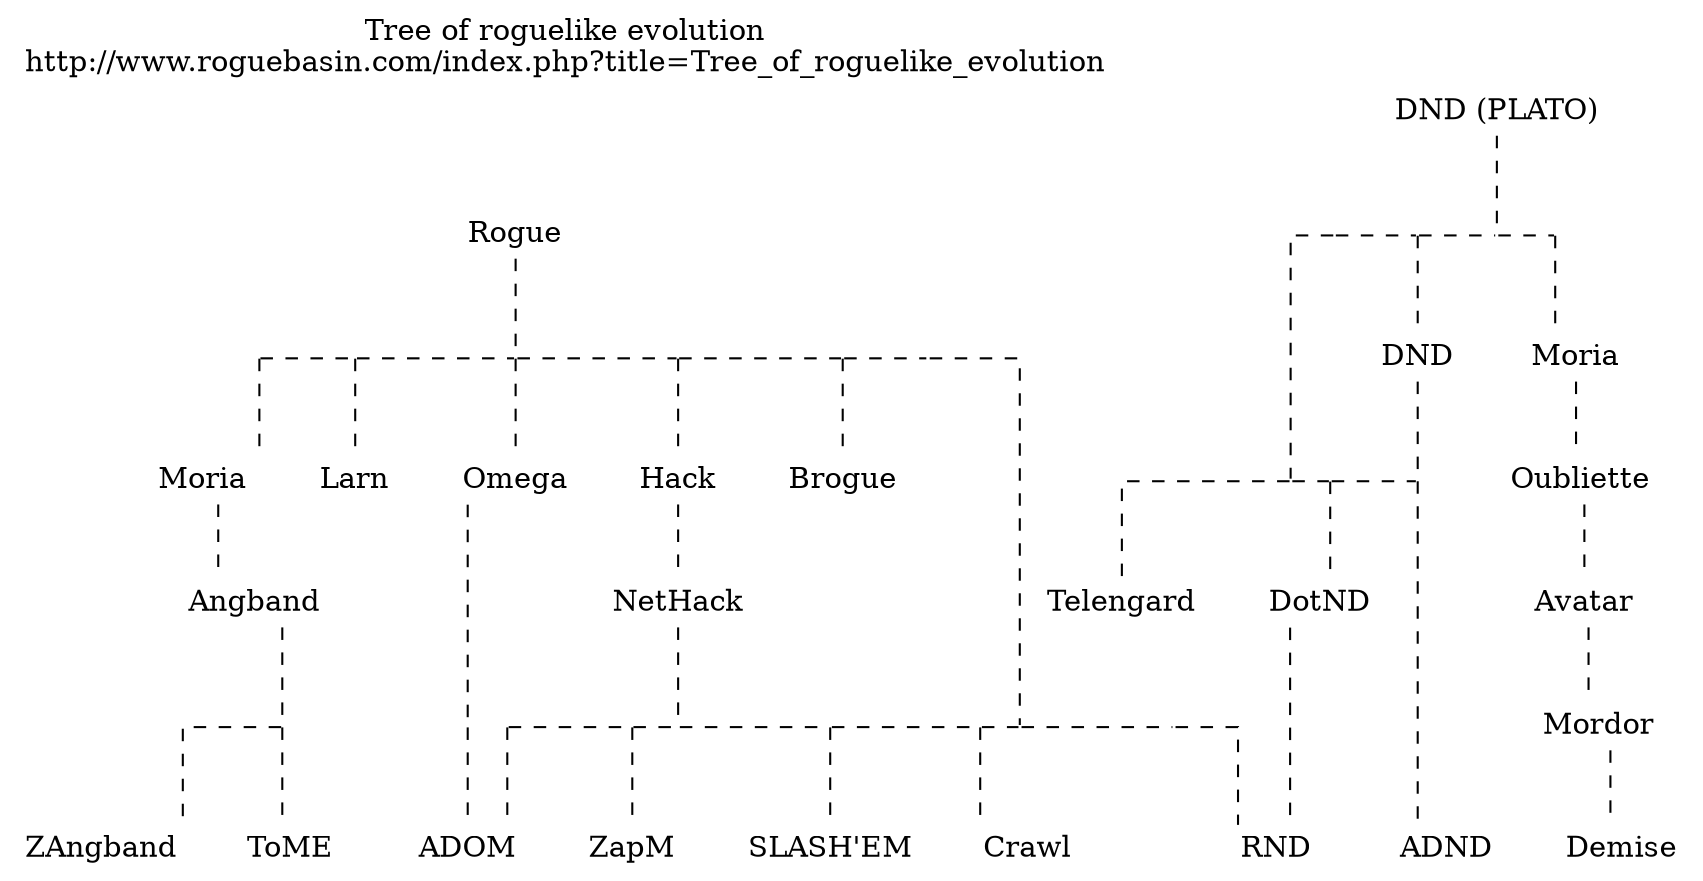 digraph G {
    //dpi=200;
    concentrate=true;
    splines=ortho;

    graph[label="Tree of roguelike evolution\nhttp://www.roguebasin.com/index.php?title=Tree_of_roguelike_evolution", labelloc=t, labeljust=l]

    // define node and rank
    {
        node[shape="none",height=0,width=0];
        {
            rank="same";
            Moria, Larn, Omega, Hack, Brogue
        }
        {
            rank="same";
            Angband, NetHack,Telengard, DotND
        }
        {
            rank="same";
            ToME, ZAngband, ADOM, ZapM, Slashem, Crawl, RND, ADND
        }
        {
            rank="same";
            //Telengard, DotND
        }

        Rogue;
        Slashem[label="SLASH'EM"];
        dnd_plato[label="DND (PLATO)"];
        Moria_2 [label="Moria"];
        DND, Oubliette, Avatar, Mordor, Demise;
    }
    // define edge
    {
        node [shape=none,width=0,height=0,label=""];
        edge [arrowhead="none", style="dashed"];
        Rogue -> p3;
        p1 -> Moria;
        p2 -> Larn;
        p3 -> Omega -> p3_0 -> ADOM;
        p4 -> Hack -> NetHack -> p8;
        p5 -> Brogue;
        {rank="same"; p1 -> p2 -> p3 -> p4 -> p5 -> p7}
        Moria -> Angband -> p6 -> {ToME, ZAngband}
        p9 -> ADOM;
        p10 -> ZapM;
        p11 -> Slashem;
        p12 -> Crawl;
        p13 -> RND;
        p7 -> p14;
        {rank="same"; p9 -> p10 -> p8 -> p11 -> p12 ->p14 -> p13;
            p6 -> p3_0 -> p9[style="invis"]}

        dnd_plato -> p15;
        p16 -> p17 -> Telengard;
        p18 -> DND -> p19 -> ADND;
        p20 -> Moria_2 -> Oubliette -> Avatar -> Mordor -> Demise;
        {rank="same";p16 -> p18 -> p15 -> p20}
        p21 -> DotND -> RND;
        {rank="same"; p17 -> p21 -> p19}
    }

}